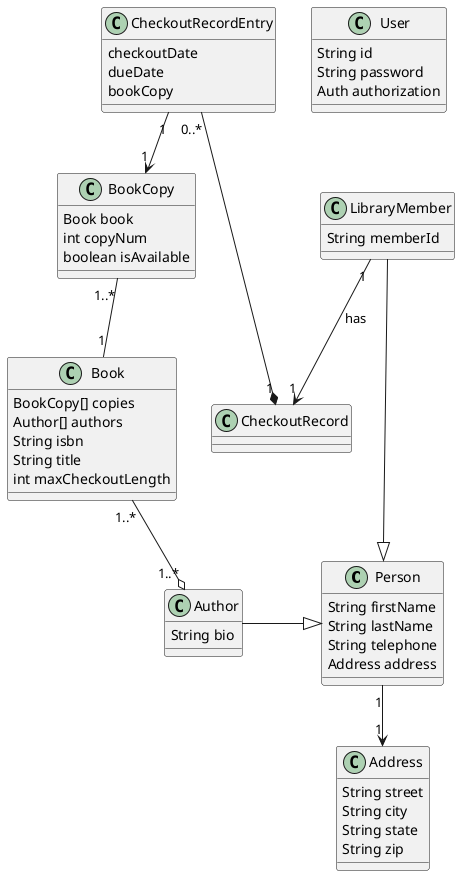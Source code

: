 @startuml
class Person{
    String firstName
    String lastName
    String telephone
    Address address
}

class Address{
    String street
    String city
    String state
    String zip
}

class Book{
    BookCopy[] copies
    Author[] authors
    String isbn
    String title
    int maxCheckoutLength
}

class BookCopy{
    Book book
    int copyNum
    boolean isAvailable
}

class Author{
    String bio
}

class LibraryMember{
    String memberId
}

class User{
    String id
    String password
    Auth authorization
}

class CheckoutRecordEntry{
    checkoutDate
    dueDate
    bookCopy
}

class CheckoutRecord{

}

Person "1"-->"1" Address
Author -r|> Person
LibraryMember -d-|> Person
LibraryMember "1"-d->"1" CheckoutRecord: has
CheckoutRecordEntry "0..*"-down--*"1" CheckoutRecord
CheckoutRecordEntry "1"-->"1" BookCopy
Book "1..*"--o "1..*" Author
BookCopy "1..*"--"1" Book
@enduml